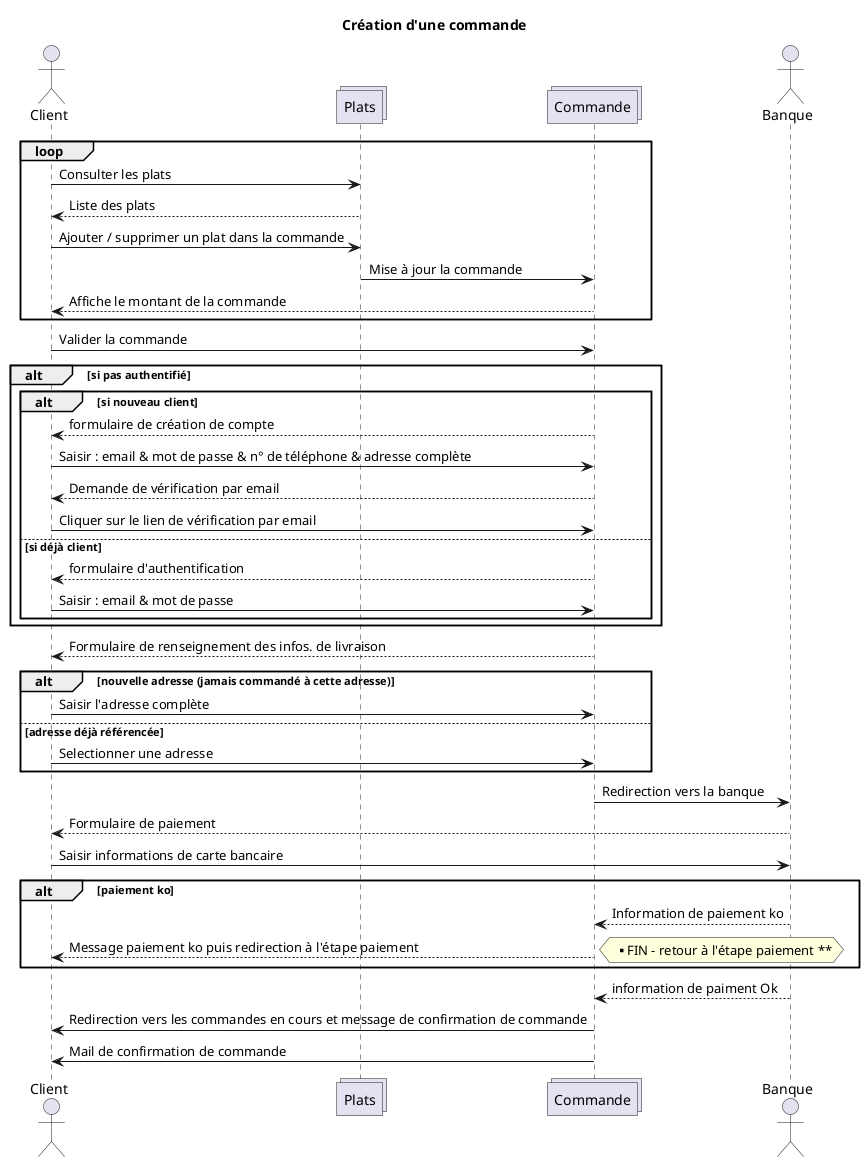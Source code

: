 @startuml
title Création d'une commande
actor Client
collections Plats 
collections Commande
actor Banque
loop
Client -> Plats : Consulter les plats
Plats --> Client : Liste des plats
Client -> Plats : Ajouter / supprimer un plat dans la commande
Plats -> Commande : Mise à jour la commande
Commande --> Client : Affiche le montant de la commande
end
Client -> Commande : Valider la commande
alt si pas authentifié
    alt si nouveau client
    Commande --> Client : formulaire de création de compte
    Client -> Commande : Saisir : email & mot de passe & n° de téléphone & adresse complète
    Commande --> Client : Demande de vérification par email
    Client -> Commande : Cliquer sur le lien de vérification par email
    else si déjà client
    Commande --> Client : formulaire d'authentification
    Client -> Commande : Saisir : email & mot de passe
    end
end
Commande --> Client : Formulaire de renseignement des infos. de livraison
alt nouvelle adresse (jamais commandé à cette adresse)
Client -> Commande :  Saisir l'adresse complète
else adresse déjà référencée
Client -> Commande : Selectionner une adresse
end
Commande -> Banque : Redirection vers la banque
Banque --> Client : Formulaire de paiement
Client -> Banque : Saisir informations de carte bancaire
alt paiement ko
Banque --> Commande : Information de paiement ko
Commande --> Client : Message paiement ko puis redirection à l'étape paiement
hnote right : ** FIN - retour à l'étape paiement **
end
Banque --> Commande : information de paiment Ok 
Commande -> Client : Redirection vers les commandes en cours et message de confirmation de commande
Commande -> Client : Mail de confirmation de commande
@enduml